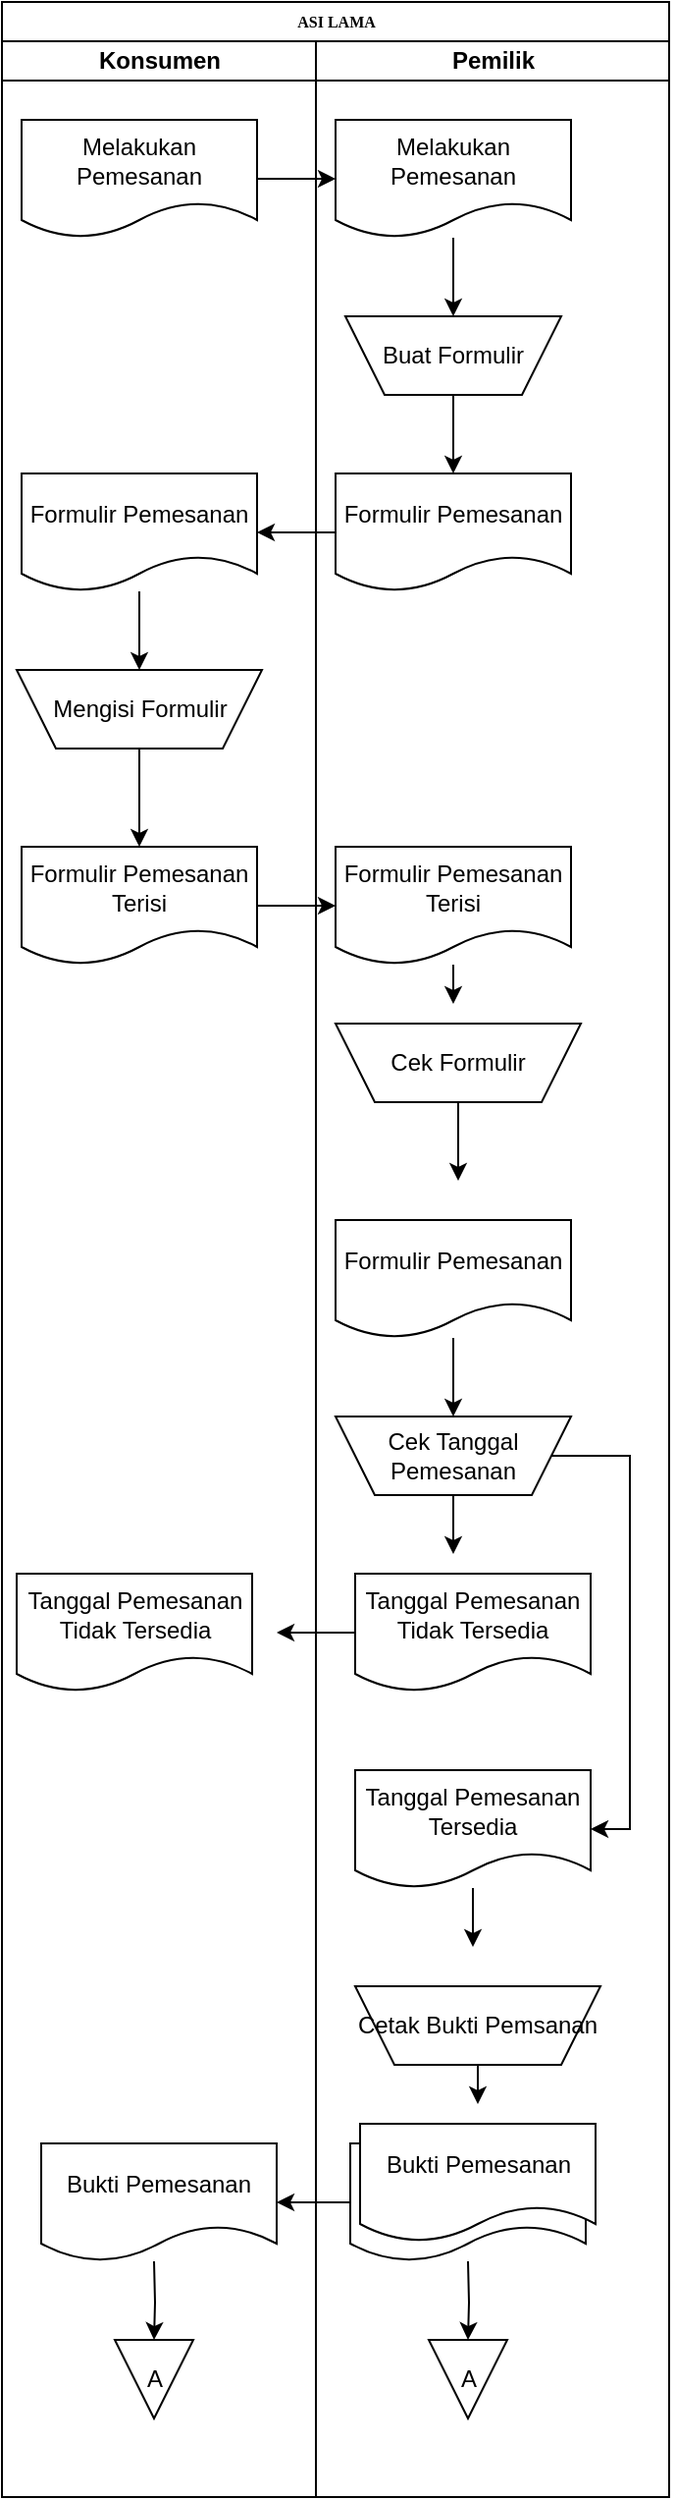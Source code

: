 <mxfile version="13.7.5" type="device"><diagram name="Page-1" id="74e2e168-ea6b-b213-b513-2b3c1d86103e"><mxGraphModel dx="1673" dy="976" grid="1" gridSize="10" guides="1" tooltips="1" connect="1" arrows="1" fold="1" page="1" pageScale="1" pageWidth="1100" pageHeight="850" background="#ffffff" math="0" shadow="0"><root><mxCell id="0"/><mxCell id="1" parent="0"/><mxCell id="77e6c97f196da883-1" value="ASI LAMA" style="swimlane;html=1;childLayout=stackLayout;startSize=20;rounded=0;shadow=0;labelBackgroundColor=none;strokeWidth=1;fontFamily=Verdana;fontSize=8;align=center;" parent="1" vertex="1"><mxGeometry x="70" y="40" width="340" height="1270" as="geometry"/></mxCell><mxCell id="77e6c97f196da883-2" value="Konsumen" style="swimlane;html=1;startSize=20;" parent="77e6c97f196da883-1" vertex="1"><mxGeometry y="20" width="160" height="1250" as="geometry"/></mxCell><mxCell id="n0wg8LQZMZCDlA4k_C1j-1" value="Melakukan Pemesanan" style="shape=document;whiteSpace=wrap;html=1;boundedLbl=1;" vertex="1" parent="77e6c97f196da883-2"><mxGeometry x="10" y="40" width="120" height="60" as="geometry"/></mxCell><mxCell id="n0wg8LQZMZCDlA4k_C1j-12" value="Formulir Pemesanan Terisi" style="shape=document;whiteSpace=wrap;html=1;boundedLbl=1;" vertex="1" parent="77e6c97f196da883-2"><mxGeometry x="10" y="410" width="120" height="60" as="geometry"/></mxCell><mxCell id="n0wg8LQZMZCDlA4k_C1j-32" style="edgeStyle=orthogonalEdgeStyle;rounded=0;orthogonalLoop=1;jettySize=auto;html=1;entryX=0.5;entryY=0;entryDx=0;entryDy=0;" edge="1" parent="77e6c97f196da883-2" source="n0wg8LQZMZCDlA4k_C1j-11" target="n0wg8LQZMZCDlA4k_C1j-9"><mxGeometry relative="1" as="geometry"/></mxCell><mxCell id="n0wg8LQZMZCDlA4k_C1j-11" value="Formulir Pemesanan" style="shape=document;whiteSpace=wrap;html=1;boundedLbl=1;" vertex="1" parent="77e6c97f196da883-2"><mxGeometry x="10" y="220" width="120" height="60" as="geometry"/></mxCell><mxCell id="n0wg8LQZMZCDlA4k_C1j-42" style="edgeStyle=orthogonalEdgeStyle;rounded=0;orthogonalLoop=1;jettySize=auto;html=1;entryX=0.5;entryY=0;entryDx=0;entryDy=0;" edge="1" parent="77e6c97f196da883-2" source="n0wg8LQZMZCDlA4k_C1j-9" target="n0wg8LQZMZCDlA4k_C1j-12"><mxGeometry relative="1" as="geometry"/></mxCell><mxCell id="n0wg8LQZMZCDlA4k_C1j-9" value="Mengisi Formulir" style="shape=trapezoid;perimeter=trapezoidPerimeter;whiteSpace=wrap;html=1;fixedSize=1;flipV=1;" vertex="1" parent="77e6c97f196da883-2"><mxGeometry x="7.5" y="320" width="125" height="40" as="geometry"/></mxCell><mxCell id="n0wg8LQZMZCDlA4k_C1j-56" value="Tanggal Pemesanan Tidak Tersedia" style="shape=document;whiteSpace=wrap;html=1;boundedLbl=1;" vertex="1" parent="77e6c97f196da883-2"><mxGeometry x="7.5" y="780" width="120" height="60" as="geometry"/></mxCell><mxCell id="77e6c97f196da883-33" style="edgeStyle=orthogonalEdgeStyle;rounded=1;html=1;labelBackgroundColor=none;startArrow=none;startFill=0;startSize=5;endArrow=classicThin;endFill=1;endSize=5;jettySize=auto;orthogonalLoop=1;strokeWidth=1;fontFamily=Verdana;fontSize=8" parent="77e6c97f196da883-1" edge="1"><mxGeometry relative="1" as="geometry"><mxPoint x="335" y="20" as="sourcePoint"/><mxPoint x="335" y="20" as="targetPoint"/></mxGeometry></mxCell><mxCell id="77e6c97f196da883-39" style="edgeStyle=orthogonalEdgeStyle;rounded=1;html=1;labelBackgroundColor=none;startArrow=none;startFill=0;startSize=5;endArrow=classicThin;endFill=1;endSize=5;jettySize=auto;orthogonalLoop=1;strokeWidth=1;fontFamily=Verdana;fontSize=8" parent="77e6c97f196da883-1" edge="1"><mxGeometry relative="1" as="geometry"><mxPoint x="335" y="20" as="sourcePoint"/><mxPoint x="335" y="20" as="targetPoint"/></mxGeometry></mxCell><mxCell id="77e6c97f196da883-40" style="edgeStyle=orthogonalEdgeStyle;rounded=1;html=1;labelBackgroundColor=none;startArrow=none;startFill=0;startSize=5;endArrow=classicThin;endFill=1;endSize=5;jettySize=auto;orthogonalLoop=1;strokeWidth=1;fontFamily=Verdana;fontSize=8" parent="77e6c97f196da883-1" edge="1"><mxGeometry relative="1" as="geometry"><mxPoint x="335" y="20" as="sourcePoint"/><mxPoint x="335" y="20" as="targetPoint"/></mxGeometry></mxCell><mxCell id="107ba76e4e335f99-1" style="edgeStyle=orthogonalEdgeStyle;rounded=1;html=1;labelBackgroundColor=none;startArrow=none;startFill=0;startSize=5;endArrow=classicThin;endFill=1;endSize=5;jettySize=auto;orthogonalLoop=1;strokeWidth=1;fontFamily=Verdana;fontSize=8" parent="77e6c97f196da883-1" edge="1"><mxGeometry relative="1" as="geometry"><mxPoint x="335" y="20" as="sourcePoint"/><mxPoint x="335" y="20" as="targetPoint"/></mxGeometry></mxCell><mxCell id="107ba76e4e335f99-6" style="edgeStyle=orthogonalEdgeStyle;rounded=1;html=1;labelBackgroundColor=none;startArrow=none;startFill=0;startSize=5;endArrow=classicThin;endFill=1;endSize=5;jettySize=auto;orthogonalLoop=1;strokeWidth=1;fontFamily=Verdana;fontSize=8" parent="77e6c97f196da883-1" edge="1"><mxGeometry relative="1" as="geometry"><mxPoint x="335" y="20" as="sourcePoint"/><mxPoint x="335" y="20" as="targetPoint"/></mxGeometry></mxCell><mxCell id="107ba76e4e335f99-3" style="edgeStyle=orthogonalEdgeStyle;rounded=1;html=1;labelBackgroundColor=none;startArrow=none;startFill=0;startSize=5;endArrow=classicThin;endFill=1;endSize=5;jettySize=auto;orthogonalLoop=1;strokeColor=#000000;strokeWidth=1;fontFamily=Verdana;fontSize=8;fontColor=#000000;" parent="77e6c97f196da883-1" edge="1"><mxGeometry relative="1" as="geometry"><mxPoint x="335" y="500" as="sourcePoint"/><mxPoint x="335" y="500" as="targetPoint"/></mxGeometry></mxCell><mxCell id="n0wg8LQZMZCDlA4k_C1j-29" style="edgeStyle=orthogonalEdgeStyle;rounded=0;orthogonalLoop=1;jettySize=auto;html=1;entryX=1;entryY=0.5;entryDx=0;entryDy=0;" edge="1" parent="77e6c97f196da883-1" source="n0wg8LQZMZCDlA4k_C1j-10" target="n0wg8LQZMZCDlA4k_C1j-11"><mxGeometry relative="1" as="geometry"/></mxCell><mxCell id="n0wg8LQZMZCDlA4k_C1j-43" style="edgeStyle=orthogonalEdgeStyle;rounded=0;orthogonalLoop=1;jettySize=auto;html=1;entryX=0;entryY=0.5;entryDx=0;entryDy=0;" edge="1" parent="77e6c97f196da883-1" source="n0wg8LQZMZCDlA4k_C1j-12" target="n0wg8LQZMZCDlA4k_C1j-13"><mxGeometry relative="1" as="geometry"/></mxCell><mxCell id="77e6c97f196da883-3" value="Pemilik" style="swimlane;html=1;startSize=20;" parent="77e6c97f196da883-1" vertex="1"><mxGeometry x="160" y="20" width="180" height="1250" as="geometry"/></mxCell><mxCell id="n0wg8LQZMZCDlA4k_C1j-14" value="Cek Formulir" style="shape=trapezoid;perimeter=trapezoidPerimeter;whiteSpace=wrap;html=1;fixedSize=1;flipV=1;" vertex="1" parent="77e6c97f196da883-3"><mxGeometry x="10" y="500" width="125" height="40" as="geometry"/></mxCell><mxCell id="n0wg8LQZMZCDlA4k_C1j-13" value="Formulir Pemesanan Terisi" style="shape=document;whiteSpace=wrap;html=1;boundedLbl=1;" vertex="1" parent="77e6c97f196da883-3"><mxGeometry x="10" y="410" width="120" height="60" as="geometry"/></mxCell><mxCell id="n0wg8LQZMZCDlA4k_C1j-10" value="Formulir Pemesanan" style="shape=document;whiteSpace=wrap;html=1;boundedLbl=1;" vertex="1" parent="77e6c97f196da883-3"><mxGeometry x="10" y="220" width="120" height="60" as="geometry"/></mxCell><mxCell id="n0wg8LQZMZCDlA4k_C1j-64" style="edgeStyle=orthogonalEdgeStyle;rounded=0;orthogonalLoop=1;jettySize=auto;html=1;entryX=0.5;entryY=0;entryDx=0;entryDy=0;" edge="1" parent="77e6c97f196da883-3" source="n0wg8LQZMZCDlA4k_C1j-17" target="n0wg8LQZMZCDlA4k_C1j-55"><mxGeometry relative="1" as="geometry"/></mxCell><mxCell id="n0wg8LQZMZCDlA4k_C1j-17" value="Formulir Pemesanan" style="shape=document;whiteSpace=wrap;html=1;boundedLbl=1;" vertex="1" parent="77e6c97f196da883-3"><mxGeometry x="10" y="600" width="120" height="60" as="geometry"/></mxCell><mxCell id="n0wg8LQZMZCDlA4k_C1j-24" style="edgeStyle=orthogonalEdgeStyle;rounded=0;orthogonalLoop=1;jettySize=auto;html=1;entryX=0.5;entryY=0;entryDx=0;entryDy=0;" edge="1" parent="77e6c97f196da883-3" source="n0wg8LQZMZCDlA4k_C1j-4"><mxGeometry relative="1" as="geometry"><mxPoint x="70" y="220" as="targetPoint"/></mxGeometry></mxCell><mxCell id="n0wg8LQZMZCDlA4k_C1j-4" value="Buat Formulir" style="shape=trapezoid;perimeter=trapezoidPerimeter;whiteSpace=wrap;html=1;fixedSize=1;flipV=1;" vertex="1" parent="77e6c97f196da883-3"><mxGeometry x="15" y="140" width="110" height="40" as="geometry"/></mxCell><mxCell id="n0wg8LQZMZCDlA4k_C1j-23" style="edgeStyle=orthogonalEdgeStyle;rounded=0;orthogonalLoop=1;jettySize=auto;html=1;" edge="1" parent="77e6c97f196da883-3" source="n0wg8LQZMZCDlA4k_C1j-2" target="n0wg8LQZMZCDlA4k_C1j-4"><mxGeometry relative="1" as="geometry"/></mxCell><mxCell id="n0wg8LQZMZCDlA4k_C1j-2" value="Melakukan Pemesanan" style="shape=document;whiteSpace=wrap;html=1;boundedLbl=1;" vertex="1" parent="77e6c97f196da883-3"><mxGeometry x="10" y="40" width="120" height="60" as="geometry"/></mxCell><mxCell id="n0wg8LQZMZCDlA4k_C1j-73" style="edgeStyle=orthogonalEdgeStyle;rounded=0;orthogonalLoop=1;jettySize=auto;html=1;entryX=1;entryY=0.5;entryDx=0;entryDy=0;" edge="1" parent="77e6c97f196da883-3" source="n0wg8LQZMZCDlA4k_C1j-55" target="n0wg8LQZMZCDlA4k_C1j-57"><mxGeometry relative="1" as="geometry"><Array as="points"><mxPoint x="160" y="720"/><mxPoint x="160" y="910"/></Array></mxGeometry></mxCell><mxCell id="n0wg8LQZMZCDlA4k_C1j-55" value="Cek Tanggal Pemesanan" style="shape=trapezoid;perimeter=trapezoidPerimeter;whiteSpace=wrap;html=1;fixedSize=1;flipV=1;" vertex="1" parent="77e6c97f196da883-3"><mxGeometry x="10" y="700" width="120" height="40" as="geometry"/></mxCell><mxCell id="n0wg8LQZMZCDlA4k_C1j-71" value="Tanggal Pemesanan Tidak Tersedia" style="shape=document;whiteSpace=wrap;html=1;boundedLbl=1;" vertex="1" parent="77e6c97f196da883-3"><mxGeometry x="20" y="780" width="120" height="60" as="geometry"/></mxCell><mxCell id="n0wg8LQZMZCDlA4k_C1j-68" value="Bukti Pemesanan" style="shape=document;whiteSpace=wrap;html=1;boundedLbl=1;" vertex="1" parent="77e6c97f196da883-3"><mxGeometry x="-140" y="1070" width="120" height="60" as="geometry"/></mxCell><mxCell id="n0wg8LQZMZCDlA4k_C1j-57" value="Tanggal Pemesanan Tersedia" style="shape=document;whiteSpace=wrap;html=1;boundedLbl=1;" vertex="1" parent="77e6c97f196da883-3"><mxGeometry x="20" y="880" width="120" height="60" as="geometry"/></mxCell><mxCell id="n0wg8LQZMZCDlA4k_C1j-59" value="Cetak Bukti Pemsanan" style="shape=trapezoid;perimeter=trapezoidPerimeter;whiteSpace=wrap;html=1;fixedSize=1;flipV=1;" vertex="1" parent="77e6c97f196da883-3"><mxGeometry x="20" y="990" width="125" height="40" as="geometry"/></mxCell><mxCell id="n0wg8LQZMZCDlA4k_C1j-58" value="Bukti Pemesanan" style="shape=document;whiteSpace=wrap;html=1;boundedLbl=1;" vertex="1" parent="77e6c97f196da883-3"><mxGeometry x="17.5" y="1070" width="120" height="60" as="geometry"/></mxCell><mxCell id="n0wg8LQZMZCDlA4k_C1j-61" value="Bukti Pemesanan" style="shape=document;whiteSpace=wrap;html=1;boundedLbl=1;" vertex="1" parent="77e6c97f196da883-3"><mxGeometry x="22.5" y="1060" width="120" height="60" as="geometry"/></mxCell><mxCell id="n0wg8LQZMZCDlA4k_C1j-20" value="A" style="triangle;whiteSpace=wrap;html=1;direction=south;" vertex="1" parent="77e6c97f196da883-3"><mxGeometry x="-102.5" y="1170" width="40" height="40" as="geometry"/></mxCell><mxCell id="n0wg8LQZMZCDlA4k_C1j-52" style="edgeStyle=orthogonalEdgeStyle;rounded=0;orthogonalLoop=1;jettySize=auto;html=1;entryX=0;entryY=0.5;entryDx=0;entryDy=0;" edge="1" parent="77e6c97f196da883-3" target="n0wg8LQZMZCDlA4k_C1j-20"><mxGeometry relative="1" as="geometry"><mxPoint x="-82.5" y="1130" as="sourcePoint"/></mxGeometry></mxCell><mxCell id="n0wg8LQZMZCDlA4k_C1j-51" style="edgeStyle=orthogonalEdgeStyle;rounded=0;orthogonalLoop=1;jettySize=auto;html=1;entryX=0;entryY=0.5;entryDx=0;entryDy=0;" edge="1" parent="77e6c97f196da883-3" target="n0wg8LQZMZCDlA4k_C1j-19"><mxGeometry relative="1" as="geometry"><mxPoint x="77.5" y="1130" as="sourcePoint"/></mxGeometry></mxCell><mxCell id="n0wg8LQZMZCDlA4k_C1j-19" value="A" style="triangle;whiteSpace=wrap;html=1;direction=south;" vertex="1" parent="77e6c97f196da883-3"><mxGeometry x="57.5" y="1170" width="40" height="40" as="geometry"/></mxCell><mxCell id="n0wg8LQZMZCDlA4k_C1j-69" style="edgeStyle=orthogonalEdgeStyle;rounded=0;orthogonalLoop=1;jettySize=auto;html=1;entryX=1;entryY=0.5;entryDx=0;entryDy=0;" edge="1" parent="77e6c97f196da883-3" source="n0wg8LQZMZCDlA4k_C1j-58" target="n0wg8LQZMZCDlA4k_C1j-68"><mxGeometry relative="1" as="geometry"/></mxCell><mxCell id="n0wg8LQZMZCDlA4k_C1j-63" style="edgeStyle=orthogonalEdgeStyle;rounded=0;orthogonalLoop=1;jettySize=auto;html=1;" edge="1" parent="77e6c97f196da883-3" source="n0wg8LQZMZCDlA4k_C1j-59"><mxGeometry relative="1" as="geometry"><mxPoint x="82.5" y="1050" as="targetPoint"/></mxGeometry></mxCell><mxCell id="n0wg8LQZMZCDlA4k_C1j-66" style="edgeStyle=orthogonalEdgeStyle;rounded=0;orthogonalLoop=1;jettySize=auto;html=1;" edge="1" parent="77e6c97f196da883-3" source="n0wg8LQZMZCDlA4k_C1j-57"><mxGeometry relative="1" as="geometry"><mxPoint x="80" y="970" as="targetPoint"/></mxGeometry></mxCell><mxCell id="n0wg8LQZMZCDlA4k_C1j-22" style="edgeStyle=orthogonalEdgeStyle;rounded=0;orthogonalLoop=1;jettySize=auto;html=1;" edge="1" parent="77e6c97f196da883-1" source="n0wg8LQZMZCDlA4k_C1j-1" target="n0wg8LQZMZCDlA4k_C1j-2"><mxGeometry relative="1" as="geometry"/></mxCell><mxCell id="n0wg8LQZMZCDlA4k_C1j-44" style="edgeStyle=orthogonalEdgeStyle;rounded=0;orthogonalLoop=1;jettySize=auto;html=1;" edge="1" parent="1" source="n0wg8LQZMZCDlA4k_C1j-13"><mxGeometry relative="1" as="geometry"><mxPoint x="300" y="550" as="targetPoint"/></mxGeometry></mxCell><mxCell id="n0wg8LQZMZCDlA4k_C1j-49" style="edgeStyle=orthogonalEdgeStyle;rounded=0;orthogonalLoop=1;jettySize=auto;html=1;" edge="1" parent="1" source="n0wg8LQZMZCDlA4k_C1j-14"><mxGeometry relative="1" as="geometry"><mxPoint x="302.5" y="640" as="targetPoint"/></mxGeometry></mxCell><mxCell id="n0wg8LQZMZCDlA4k_C1j-65" style="edgeStyle=orthogonalEdgeStyle;rounded=0;orthogonalLoop=1;jettySize=auto;html=1;" edge="1" parent="1" source="n0wg8LQZMZCDlA4k_C1j-55"><mxGeometry relative="1" as="geometry"><mxPoint x="300" y="830" as="targetPoint"/></mxGeometry></mxCell><mxCell id="n0wg8LQZMZCDlA4k_C1j-74" style="edgeStyle=orthogonalEdgeStyle;rounded=0;orthogonalLoop=1;jettySize=auto;html=1;" edge="1" parent="1" source="n0wg8LQZMZCDlA4k_C1j-71"><mxGeometry relative="1" as="geometry"><mxPoint x="210" y="870" as="targetPoint"/></mxGeometry></mxCell></root></mxGraphModel></diagram></mxfile>